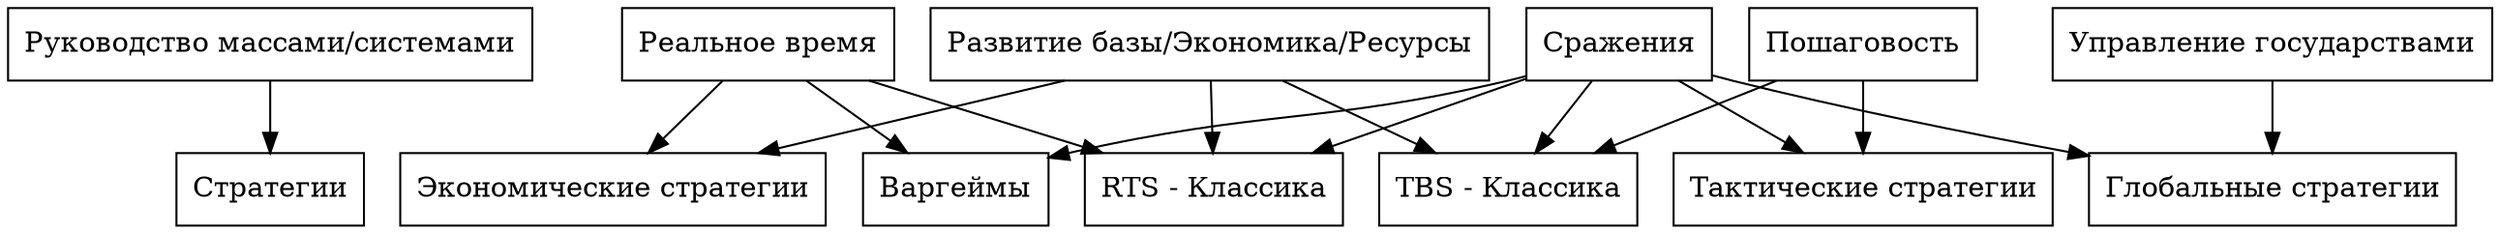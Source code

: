 digraph G {
    node [shape=box]
    edge [colorscheme=dark27]
    compound=true

    "Руководство массами/системами" -> "Стратегии"
    "Пошаговость" -> "TBS - Классика"
    "Сражения" -> "TBS - Классика"
    "Развитие базы/Экономика/Ресурсы" -> "TBS - Классика"
    "Реальное время" -> "RTS - Классика"
    "Развитие базы/Экономика/Ресурсы" -> "RTS - Классика"
    "Сражения" -> "RTS - Классика"
    "Пошаговость" -> "Тактические стратегии"
    "Сражения" -> "Тактические стратегии"
    "Реальное время" -> "Экономические стратегии"
    "Развитие базы/Экономика/Ресурсы" -> "Экономические стратегии"
    "Реальное время" -> "Варгеймы"
    "Сражения" -> "Варгеймы"
    "Управление государствами" -> "Глобальные стратегии"
    "Сражения" -> "Глобальные стратегии"
}